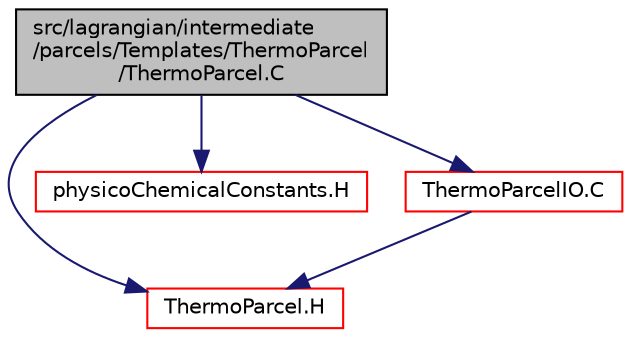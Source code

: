 digraph "src/lagrangian/intermediate/parcels/Templates/ThermoParcel/ThermoParcel.C"
{
  bgcolor="transparent";
  edge [fontname="Helvetica",fontsize="10",labelfontname="Helvetica",labelfontsize="10"];
  node [fontname="Helvetica",fontsize="10",shape=record];
  Node1 [label="src/lagrangian/intermediate\l/parcels/Templates/ThermoParcel\l/ThermoParcel.C",height=0.2,width=0.4,color="black", fillcolor="grey75", style="filled", fontcolor="black"];
  Node1 -> Node2 [color="midnightblue",fontsize="10",style="solid",fontname="Helvetica"];
  Node2 [label="ThermoParcel.H",height=0.2,width=0.4,color="red",URL="$a06892.html"];
  Node1 -> Node3 [color="midnightblue",fontsize="10",style="solid",fontname="Helvetica"];
  Node3 [label="physicoChemicalConstants.H",height=0.2,width=0.4,color="red",URL="$a08492.html"];
  Node1 -> Node4 [color="midnightblue",fontsize="10",style="solid",fontname="Helvetica"];
  Node4 [label="ThermoParcelIO.C",height=0.2,width=0.4,color="red",URL="$a06894.html"];
  Node4 -> Node2 [color="midnightblue",fontsize="10",style="solid",fontname="Helvetica"];
}
